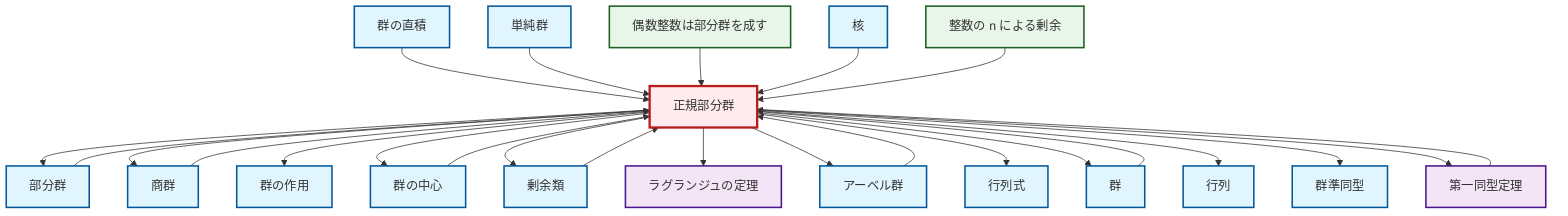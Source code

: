 graph TD
    classDef definition fill:#e1f5fe,stroke:#01579b,stroke-width:2px
    classDef theorem fill:#f3e5f5,stroke:#4a148c,stroke-width:2px
    classDef axiom fill:#fff3e0,stroke:#e65100,stroke-width:2px
    classDef example fill:#e8f5e9,stroke:#1b5e20,stroke-width:2px
    classDef current fill:#ffebee,stroke:#b71c1c,stroke-width:3px
    def-normal-subgroup["正規部分群"]:::definition
    def-simple-group["単純群"]:::definition
    def-determinant["行列式"]:::definition
    def-group["群"]:::definition
    def-coset["剰余類"]:::definition
    def-homomorphism["群準同型"]:::definition
    def-subgroup["部分群"]:::definition
    def-abelian-group["アーベル群"]:::definition
    thm-lagrange["ラグランジュの定理"]:::theorem
    ex-even-integers-subgroup["偶数整数は部分群を成す"]:::example
    def-group-action["群の作用"]:::definition
    ex-quotient-integers-mod-n["整数の n による剰余"]:::example
    def-matrix["行列"]:::definition
    def-direct-product["群の直積"]:::definition
    def-kernel["核"]:::definition
    thm-first-isomorphism["第一同型定理"]:::theorem
    def-center-of-group["群の中心"]:::definition
    def-quotient-group["商群"]:::definition
    def-normal-subgroup --> def-subgroup
    def-abelian-group --> def-normal-subgroup
    def-direct-product --> def-normal-subgroup
    def-normal-subgroup --> def-quotient-group
    def-coset --> def-normal-subgroup
    def-simple-group --> def-normal-subgroup
    def-quotient-group --> def-normal-subgroup
    ex-even-integers-subgroup --> def-normal-subgroup
    def-subgroup --> def-normal-subgroup
    def-group --> def-normal-subgroup
    def-normal-subgroup --> def-group-action
    def-normal-subgroup --> def-center-of-group
    def-normal-subgroup --> def-coset
    def-normal-subgroup --> thm-lagrange
    def-normal-subgroup --> def-abelian-group
    def-normal-subgroup --> def-determinant
    def-kernel --> def-normal-subgroup
    def-normal-subgroup --> def-group
    def-normal-subgroup --> def-matrix
    thm-first-isomorphism --> def-normal-subgroup
    def-normal-subgroup --> def-homomorphism
    def-center-of-group --> def-normal-subgroup
    ex-quotient-integers-mod-n --> def-normal-subgroup
    def-normal-subgroup --> thm-first-isomorphism
    class def-normal-subgroup current